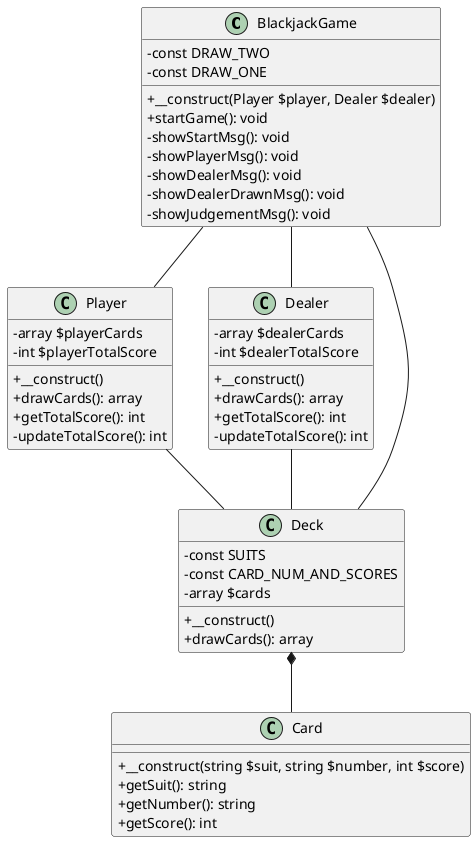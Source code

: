 @startuml blackjack

BlackjackGame -- Player
BlackjackGame -- Dealer
BlackjackGame -- Deck
Player -- Deck
Dealer -- Deck
Deck *-- Card

skinparam classAttributeIconSize 0

class BlackjackGame {
    -const DRAW_TWO
    -const DRAW_ONE
    +__construct(Player $player, Dealer $dealer)
    +startGame(): void
    -showStartMsg(): void
    -showPlayerMsg(): void
    -showDealerMsg(): void
    -showDealerDrawnMsg(): void
    -showJudgementMsg(): void
}

class Player {
    -array $playerCards
    -int $playerTotalScore
    +__construct()
    +drawCards(): array
    +getTotalScore(): int
    -updateTotalScore(): int
}

class Dealer {
    -array $dealerCards
    -int $dealerTotalScore
    +__construct()
    +drawCards(): array
    +getTotalScore(): int
    -updateTotalScore(): int
}

class Deck {
    -const SUITS
    -const CARD_NUM_AND_SCORES
    -array $cards
    +__construct()
    +drawCards(): array
}

class Card {
    +__construct(string $suit, string $number, int $score)
    +getSuit(): string
    +getNumber(): string
    +getScore(): int
}

@enduml
